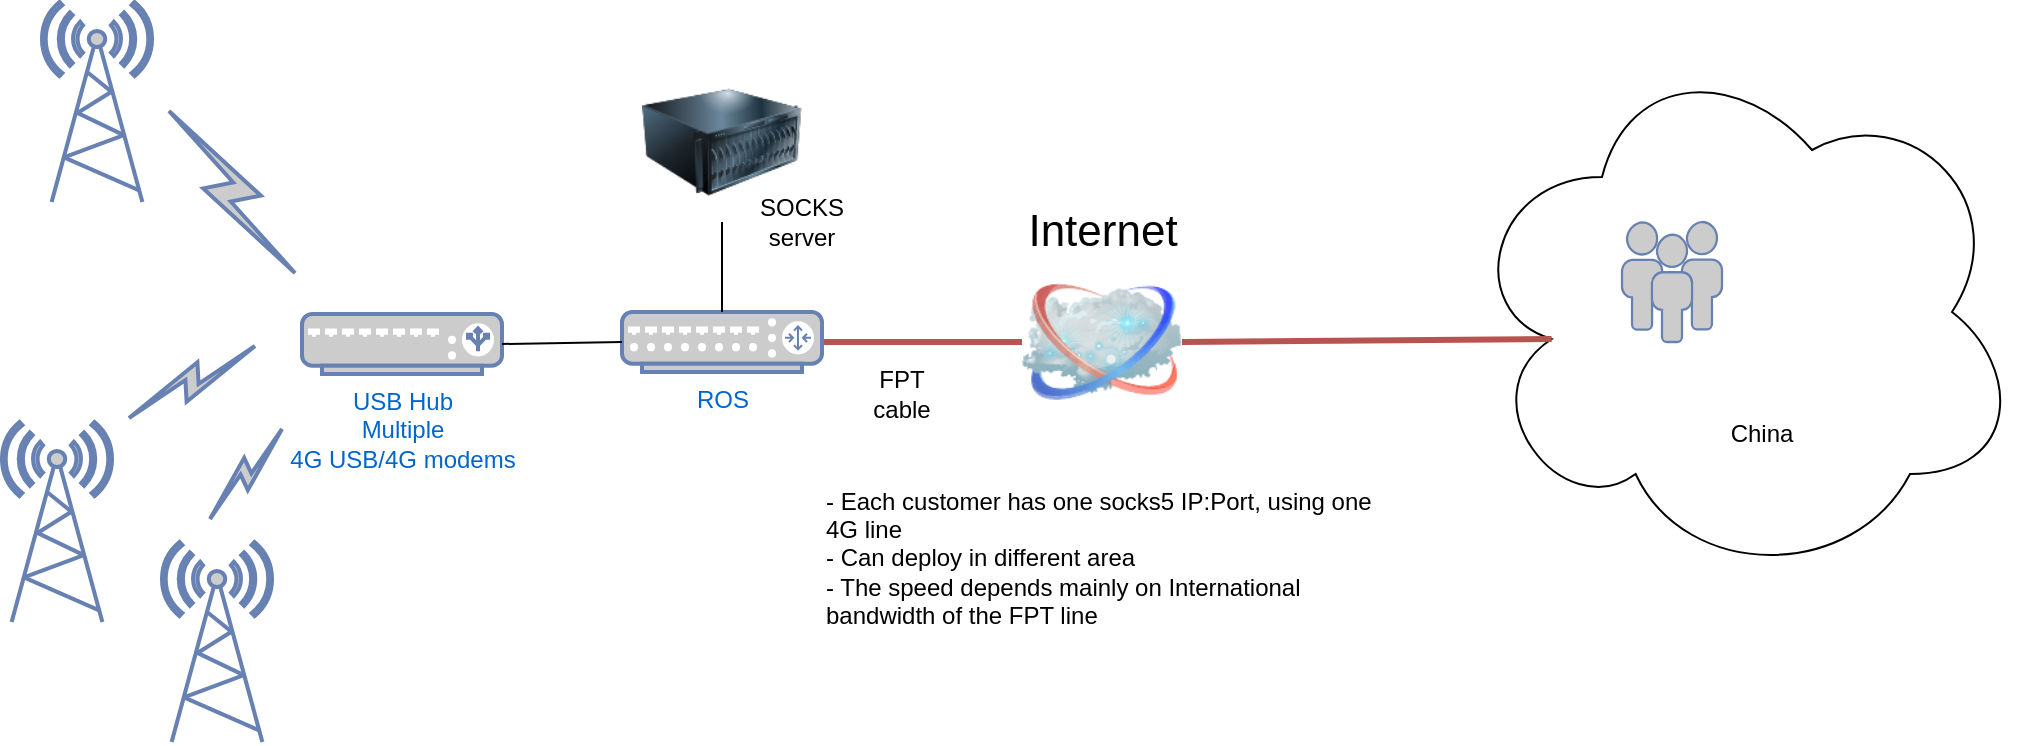 <mxfile version="14.2.7" type="github">
  <diagram name="Page-1" id="55a83fd1-7818-8e21-69c5-c3457e3827bb">
    <mxGraphModel dx="751" dy="475" grid="1" gridSize="10" guides="1" tooltips="1" connect="1" arrows="1" fold="1" page="1" pageScale="1" pageWidth="1100" pageHeight="850" background="#ffffff" math="0" shadow="0">
      <root>
        <mxCell id="0" />
        <mxCell id="1" parent="0" />
        <mxCell id="IVXWUwKkGx6jqeWbfJcZ-15" value="" style="ellipse;shape=cloud;whiteSpace=wrap;html=1;" vertex="1" parent="1">
          <mxGeometry x="760" y="70" width="280" height="270" as="geometry" />
        </mxCell>
        <mxCell id="69ecfefc5c41e42c-2" value="Internet" style="image;html=1;labelBackgroundColor=#ffffff;image=img/lib/clip_art/networking/Cloud_128x128.png;rounded=1;shadow=0;comic=0;strokeWidth=2;fontSize=22;labelPosition=center;verticalLabelPosition=top;align=center;verticalAlign=bottom;" parent="1" vertex="1">
          <mxGeometry x="540" y="180" width="80" height="80" as="geometry" />
        </mxCell>
        <mxCell id="69ecfefc5c41e42c-19" style="edgeStyle=none;rounded=0;html=1;labelBackgroundColor=none;endArrow=none;strokeWidth=3;fontFamily=Verdana;fontSize=22;fillColor=#f8cecc;strokeColor=#b85450;" parent="1" target="69ecfefc5c41e42c-2" edge="1">
          <mxGeometry relative="1" as="geometry">
            <mxPoint x="440" y="220" as="sourcePoint" />
          </mxGeometry>
        </mxCell>
        <mxCell id="IVXWUwKkGx6jqeWbfJcZ-1" value="USB Hub&lt;br&gt;Multiple&lt;br&gt;4G USB/4G modems" style="fontColor=#0066CC;verticalAlign=top;verticalLabelPosition=bottom;labelPosition=center;align=center;html=1;outlineConnect=0;fillColor=#CCCCCC;strokeColor=#6881B3;gradientColor=none;gradientDirection=north;strokeWidth=2;shape=mxgraph.networks.load_balancer;" vertex="1" parent="1">
          <mxGeometry x="180" y="206" width="100" height="30" as="geometry" />
        </mxCell>
        <mxCell id="IVXWUwKkGx6jqeWbfJcZ-2" value="" style="fontColor=#0066CC;verticalAlign=top;verticalLabelPosition=bottom;labelPosition=center;align=center;html=1;outlineConnect=0;fillColor=#CCCCCC;strokeColor=#6881B3;gradientColor=none;gradientDirection=north;strokeWidth=2;shape=mxgraph.networks.radio_tower;" vertex="1" parent="1">
          <mxGeometry x="50" y="50" width="55" height="100" as="geometry" />
        </mxCell>
        <mxCell id="IVXWUwKkGx6jqeWbfJcZ-3" value="ROS" style="fontColor=#0066CC;verticalAlign=top;verticalLabelPosition=bottom;labelPosition=center;align=center;html=1;outlineConnect=0;fillColor=#CCCCCC;strokeColor=#6881B3;gradientColor=none;gradientDirection=north;strokeWidth=2;shape=mxgraph.networks.router;" vertex="1" parent="1">
          <mxGeometry x="340" y="205" width="100" height="30" as="geometry" />
        </mxCell>
        <mxCell id="IVXWUwKkGx6jqeWbfJcZ-4" value="" style="endArrow=none;html=1;entryX=0;entryY=0.5;entryDx=0;entryDy=0;entryPerimeter=0;exitX=1;exitY=0.5;exitDx=0;exitDy=0;exitPerimeter=0;" edge="1" parent="1" source="IVXWUwKkGx6jqeWbfJcZ-1" target="IVXWUwKkGx6jqeWbfJcZ-3">
          <mxGeometry width="50" height="50" relative="1" as="geometry">
            <mxPoint x="250" y="180" as="sourcePoint" />
            <mxPoint x="300" y="130" as="targetPoint" />
          </mxGeometry>
        </mxCell>
        <mxCell id="IVXWUwKkGx6jqeWbfJcZ-5" value="" style="fontColor=#0066CC;verticalAlign=top;verticalLabelPosition=bottom;labelPosition=center;align=center;html=1;outlineConnect=0;fillColor=#CCCCCC;strokeColor=#6881B3;gradientColor=none;gradientDirection=north;strokeWidth=2;shape=mxgraph.networks.radio_tower;" vertex="1" parent="1">
          <mxGeometry x="30" y="260" width="55" height="100" as="geometry" />
        </mxCell>
        <mxCell id="IVXWUwKkGx6jqeWbfJcZ-6" value="" style="fontColor=#0066CC;verticalAlign=top;verticalLabelPosition=bottom;labelPosition=center;align=center;html=1;outlineConnect=0;fillColor=#CCCCCC;strokeColor=#6881B3;gradientColor=none;gradientDirection=north;strokeWidth=2;shape=mxgraph.networks.radio_tower;" vertex="1" parent="1">
          <mxGeometry x="110" y="320" width="55" height="100" as="geometry" />
        </mxCell>
        <mxCell id="IVXWUwKkGx6jqeWbfJcZ-7" value="" style="image;html=1;image=img/lib/clip_art/computers/Server_128x128.png" vertex="1" parent="1">
          <mxGeometry x="350" y="80" width="80" height="80" as="geometry" />
        </mxCell>
        <mxCell id="IVXWUwKkGx6jqeWbfJcZ-8" value="" style="endArrow=none;html=1;entryX=0.5;entryY=1;entryDx=0;entryDy=0;exitX=0.5;exitY=0;exitDx=0;exitDy=0;exitPerimeter=0;" edge="1" parent="1" source="IVXWUwKkGx6jqeWbfJcZ-3" target="IVXWUwKkGx6jqeWbfJcZ-7">
          <mxGeometry width="50" height="50" relative="1" as="geometry">
            <mxPoint x="250" y="300" as="sourcePoint" />
            <mxPoint x="300" y="250" as="targetPoint" />
          </mxGeometry>
        </mxCell>
        <mxCell id="IVXWUwKkGx6jqeWbfJcZ-9" value="SOCKS server" style="text;html=1;strokeColor=none;fillColor=none;align=center;verticalAlign=middle;whiteSpace=wrap;rounded=0;" vertex="1" parent="1">
          <mxGeometry x="410" y="150" width="40" height="20" as="geometry" />
        </mxCell>
        <mxCell id="IVXWUwKkGx6jqeWbfJcZ-10" value="" style="html=1;outlineConnect=0;fillColor=#CCCCCC;strokeColor=#6881B3;gradientColor=none;gradientDirection=north;strokeWidth=2;shape=mxgraph.networks.comm_link_edge;html=1;" edge="1" parent="1">
          <mxGeometry width="100" height="100" relative="1" as="geometry">
            <mxPoint x="180" y="190" as="sourcePoint" />
            <mxPoint x="110" y="100" as="targetPoint" />
          </mxGeometry>
        </mxCell>
        <mxCell id="IVXWUwKkGx6jqeWbfJcZ-11" value="" style="html=1;outlineConnect=0;fillColor=#CCCCCC;strokeColor=#6881B3;gradientColor=none;gradientDirection=north;strokeWidth=2;shape=mxgraph.networks.comm_link_edge;html=1;" edge="1" parent="1">
          <mxGeometry width="100" height="100" relative="1" as="geometry">
            <mxPoint x="160" y="220" as="sourcePoint" />
            <mxPoint x="90" y="260" as="targetPoint" />
          </mxGeometry>
        </mxCell>
        <mxCell id="IVXWUwKkGx6jqeWbfJcZ-12" value="" style="html=1;outlineConnect=0;fillColor=#CCCCCC;strokeColor=#6881B3;gradientColor=none;gradientDirection=north;strokeWidth=2;shape=mxgraph.networks.comm_link_edge;html=1;" edge="1" parent="1">
          <mxGeometry width="100" height="100" relative="1" as="geometry">
            <mxPoint x="172" y="261" as="sourcePoint" />
            <mxPoint x="132" y="311" as="targetPoint" />
          </mxGeometry>
        </mxCell>
        <mxCell id="IVXWUwKkGx6jqeWbfJcZ-13" value="FPT cable" style="text;html=1;strokeColor=none;fillColor=none;align=center;verticalAlign=middle;whiteSpace=wrap;rounded=0;" vertex="1" parent="1">
          <mxGeometry x="460" y="236" width="40" height="20" as="geometry" />
        </mxCell>
        <mxCell id="IVXWUwKkGx6jqeWbfJcZ-14" value="" style="fontColor=#0066CC;verticalAlign=top;verticalLabelPosition=bottom;labelPosition=center;align=center;html=1;outlineConnect=0;fillColor=#CCCCCC;strokeColor=#6881B3;gradientColor=none;gradientDirection=north;strokeWidth=2;shape=mxgraph.networks.users;" vertex="1" parent="1">
          <mxGeometry x="840" y="160" width="50" height="60" as="geometry" />
        </mxCell>
        <mxCell id="IVXWUwKkGx6jqeWbfJcZ-16" value="China" style="text;html=1;strokeColor=none;fillColor=none;align=center;verticalAlign=middle;whiteSpace=wrap;rounded=0;" vertex="1" parent="1">
          <mxGeometry x="890" y="256" width="40" height="20" as="geometry" />
        </mxCell>
        <mxCell id="IVXWUwKkGx6jqeWbfJcZ-17" value="" style="endArrow=none;html=1;exitX=1;exitY=0.5;exitDx=0;exitDy=0;entryX=0.16;entryY=0.55;entryDx=0;entryDy=0;entryPerimeter=0;strokeWidth=3;fillColor=#f8cecc;strokeColor=#b85450;" edge="1" parent="1" source="69ecfefc5c41e42c-2" target="IVXWUwKkGx6jqeWbfJcZ-15">
          <mxGeometry width="50" height="50" relative="1" as="geometry">
            <mxPoint x="690" y="300" as="sourcePoint" />
            <mxPoint x="740" y="250" as="targetPoint" />
          </mxGeometry>
        </mxCell>
        <mxCell id="IVXWUwKkGx6jqeWbfJcZ-18" value="- Each customer has one socks5 IP:Port, using one 4G line&lt;br&gt;- Can deploy in different area&lt;br&gt;- The speed depends mainly on International bandwidth of the FPT line" style="text;html=1;strokeColor=none;fillColor=none;align=left;verticalAlign=middle;whiteSpace=wrap;rounded=0;" vertex="1" parent="1">
          <mxGeometry x="440" y="276" width="280" height="104" as="geometry" />
        </mxCell>
      </root>
    </mxGraphModel>
  </diagram>
</mxfile>
